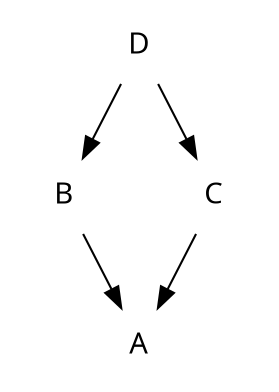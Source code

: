 /* $Id$ */

/*
 * Copyright 2011, The TenDRA Project.
 *
 * See doc/copyright/ for the full copyright terms.
 */

/*
 * Diamond inheritance.
 */

digraph G {
	node [ fontname=verdana, shape=plaintext ];

	D -> { B; C; } -> A;
}


